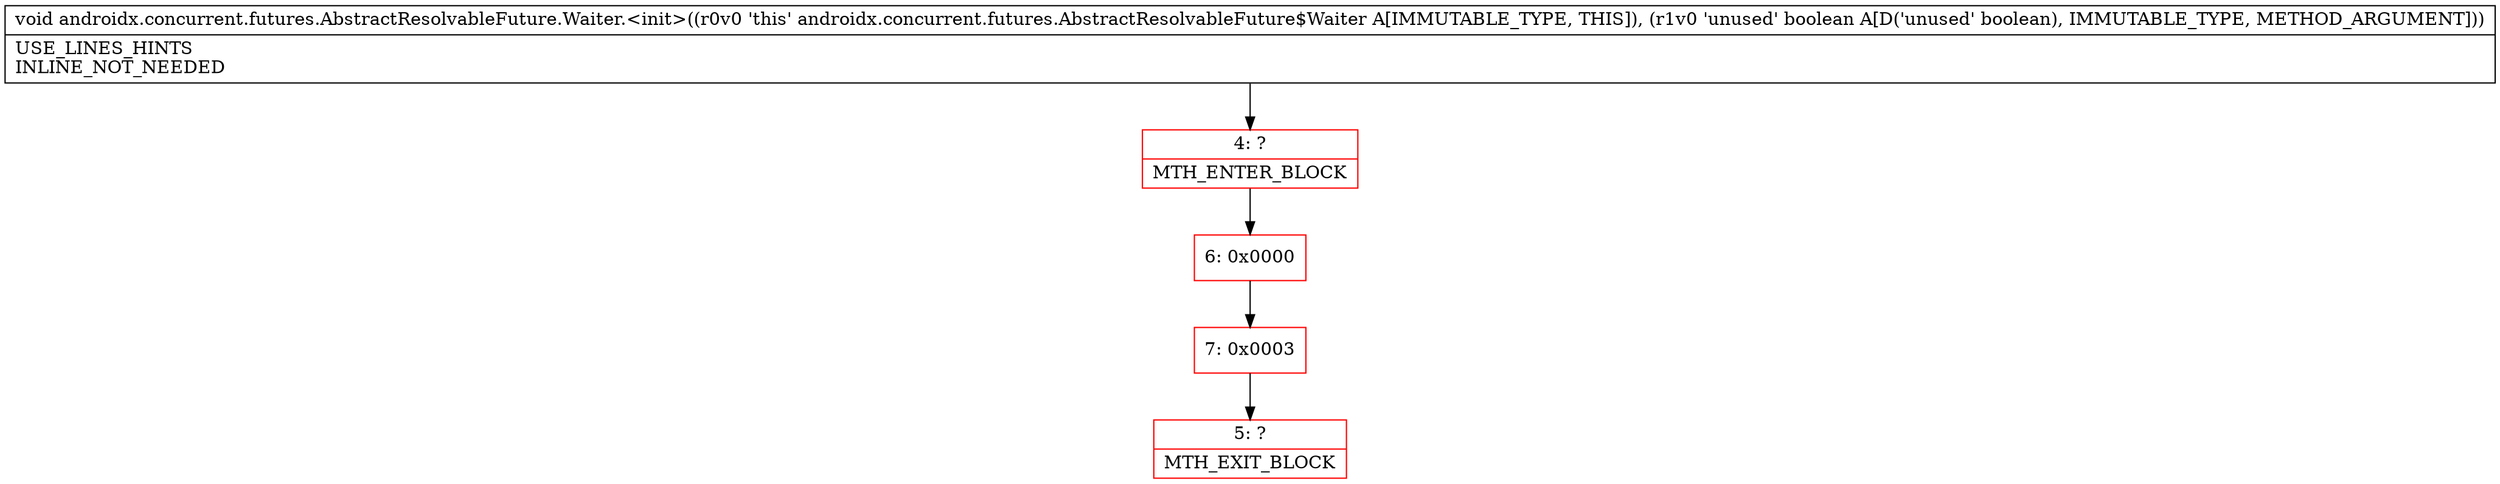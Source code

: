 digraph "CFG forandroidx.concurrent.futures.AbstractResolvableFuture.Waiter.\<init\>(Z)V" {
subgraph cluster_Region_195320287 {
label = "R(0)";
node [shape=record,color=blue];
}
Node_4 [shape=record,color=red,label="{4\:\ ?|MTH_ENTER_BLOCK\l}"];
Node_6 [shape=record,color=red,label="{6\:\ 0x0000}"];
Node_7 [shape=record,color=red,label="{7\:\ 0x0003}"];
Node_5 [shape=record,color=red,label="{5\:\ ?|MTH_EXIT_BLOCK\l}"];
MethodNode[shape=record,label="{void androidx.concurrent.futures.AbstractResolvableFuture.Waiter.\<init\>((r0v0 'this' androidx.concurrent.futures.AbstractResolvableFuture$Waiter A[IMMUTABLE_TYPE, THIS]), (r1v0 'unused' boolean A[D('unused' boolean), IMMUTABLE_TYPE, METHOD_ARGUMENT]))  | USE_LINES_HINTS\lINLINE_NOT_NEEDED\l}"];
MethodNode -> Node_4;Node_4 -> Node_6;
Node_6 -> Node_7;
Node_7 -> Node_5;
}

